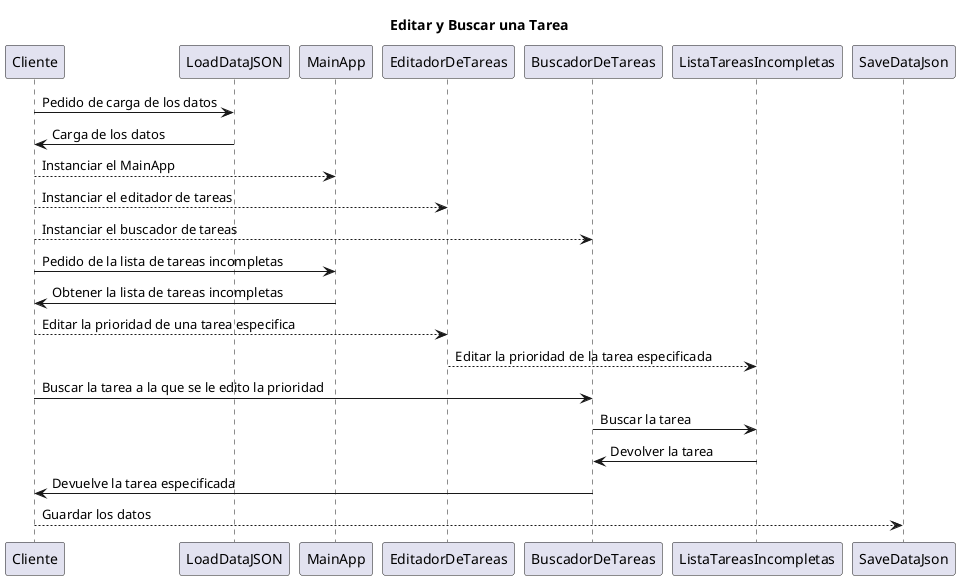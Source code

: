 @startuml Editar y Buscar una Tarea
title Editar y Buscar una Tarea
Cliente -> LoadDataJSON: Pedido de carga de los datos
LoadDataJSON -> Cliente: Carga de los datos
Cliente --> MainApp: Instanciar el MainApp
Cliente --> EditadorDeTareas: Instanciar el editador de tareas
Cliente --> BuscadorDeTareas: Instanciar el buscador de tareas
Cliente -> MainApp: Pedido de la lista de tareas incompletas
MainApp -> Cliente: Obtener la lista de tareas incompletas
Cliente --> EditadorDeTareas: Editar la prioridad de una tarea especifica
EditadorDeTareas --> ListaTareasIncompletas: Editar la prioridad de la tarea especificada
Cliente -> BuscadorDeTareas: Buscar la tarea a la que se le edito la prioridad
BuscadorDeTareas -> ListaTareasIncompletas: Buscar la tarea
ListaTareasIncompletas -> BuscadorDeTareas: Devolver la tarea
BuscadorDeTareas -> Cliente: Devuelve la tarea especificada
Cliente --> SaveDataJson: Guardar los datos
@enduml